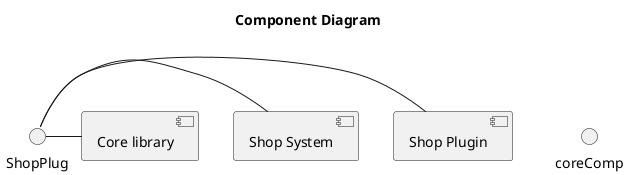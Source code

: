 @startuml

title Component Diagram

[Core library] as Core
interface coreComp

[Shop System] as ShopSys
[Shop Plugin] as ShopPlugin
ShopPlug - [ShopPlugin]
ShopPlug - [ShopSys]
ShopPlug - [Core]




@enduml
